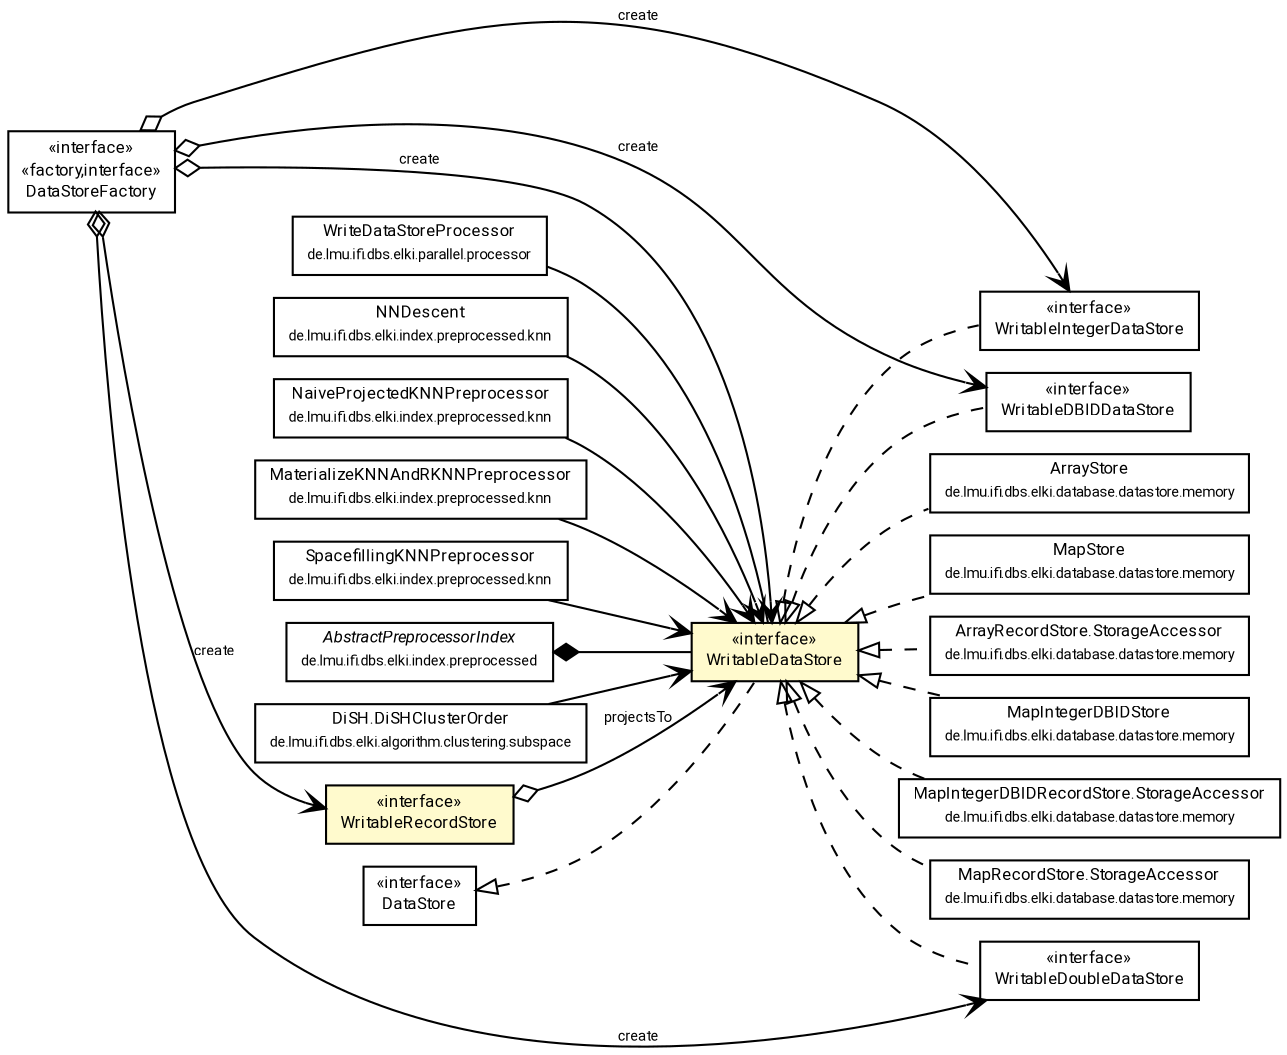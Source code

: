 #!/usr/local/bin/dot
#
# Class diagram 
# Generated by UMLGraph version R5_7_2-60-g0e99a6 (http://www.spinellis.gr/umlgraph/)
#

digraph G {
	graph [fontnames="svg"]
	edge [fontname="Roboto",fontsize=7,labelfontname="Roboto",labelfontsize=7,color="black"];
	node [fontname="Roboto",fontcolor="black",fontsize=8,shape=plaintext,margin=0,width=0,height=0];
	nodesep=0.15;
	ranksep=0.25;
	rankdir=LR;
	// de.lmu.ifi.dbs.elki.algorithm.clustering.subspace.DiSH.DiSHClusterOrder
	c10946987 [label=<<table title="de.lmu.ifi.dbs.elki.algorithm.clustering.subspace.DiSH.DiSHClusterOrder" border="0" cellborder="1" cellspacing="0" cellpadding="2" href="../../algorithm/clustering/subspace/DiSH.DiSHClusterOrder.html" target="_parent">
		<tr><td><table border="0" cellspacing="0" cellpadding="1">
		<tr><td align="center" balign="center"> <font face="Roboto">DiSH.DiSHClusterOrder</font> </td></tr>
		<tr><td align="center" balign="center"> <font face="Roboto" point-size="7.0">de.lmu.ifi.dbs.elki.algorithm.clustering.subspace</font> </td></tr>
		</table></td></tr>
		</table>>, URL="../../algorithm/clustering/subspace/DiSH.DiSHClusterOrder.html"];
	// de.lmu.ifi.dbs.elki.database.datastore.WritableIntegerDataStore
	c10948127 [label=<<table title="de.lmu.ifi.dbs.elki.database.datastore.WritableIntegerDataStore" border="0" cellborder="1" cellspacing="0" cellpadding="2" href="WritableIntegerDataStore.html" target="_parent">
		<tr><td><table border="0" cellspacing="0" cellpadding="1">
		<tr><td align="center" balign="center"> &#171;interface&#187; </td></tr>
		<tr><td align="center" balign="center"> <font face="Roboto">WritableIntegerDataStore</font> </td></tr>
		</table></td></tr>
		</table>>, URL="WritableIntegerDataStore.html"];
	// de.lmu.ifi.dbs.elki.database.datastore.WritableDBIDDataStore
	c10948128 [label=<<table title="de.lmu.ifi.dbs.elki.database.datastore.WritableDBIDDataStore" border="0" cellborder="1" cellspacing="0" cellpadding="2" href="WritableDBIDDataStore.html" target="_parent">
		<tr><td><table border="0" cellspacing="0" cellpadding="1">
		<tr><td align="center" balign="center"> &#171;interface&#187; </td></tr>
		<tr><td align="center" balign="center"> <font face="Roboto">WritableDBIDDataStore</font> </td></tr>
		</table></td></tr>
		</table>>, URL="WritableDBIDDataStore.html"];
	// de.lmu.ifi.dbs.elki.database.datastore.WritableRecordStore
	c10948138 [label=<<table title="de.lmu.ifi.dbs.elki.database.datastore.WritableRecordStore" border="0" cellborder="1" cellspacing="0" cellpadding="2" bgcolor="LemonChiffon" href="WritableRecordStore.html" target="_parent">
		<tr><td><table border="0" cellspacing="0" cellpadding="1">
		<tr><td align="center" balign="center"> &#171;interface&#187; </td></tr>
		<tr><td align="center" balign="center"> <font face="Roboto">WritableRecordStore</font> </td></tr>
		</table></td></tr>
		</table>>, URL="WritableRecordStore.html"];
	// de.lmu.ifi.dbs.elki.database.datastore.WritableDataStore<T>
	c10948139 [label=<<table title="de.lmu.ifi.dbs.elki.database.datastore.WritableDataStore" border="0" cellborder="1" cellspacing="0" cellpadding="2" bgcolor="lemonChiffon" href="WritableDataStore.html" target="_parent">
		<tr><td><table border="0" cellspacing="0" cellpadding="1">
		<tr><td align="center" balign="center"> &#171;interface&#187; </td></tr>
		<tr><td align="center" balign="center"> <font face="Roboto">WritableDataStore</font> </td></tr>
		</table></td></tr>
		</table>>, URL="WritableDataStore.html"];
	// de.lmu.ifi.dbs.elki.database.datastore.memory.MapRecordStore.StorageAccessor<T>
	c10948143 [label=<<table title="de.lmu.ifi.dbs.elki.database.datastore.memory.MapRecordStore.StorageAccessor" border="0" cellborder="1" cellspacing="0" cellpadding="2" href="memory/MapRecordStore.StorageAccessor.html" target="_parent">
		<tr><td><table border="0" cellspacing="0" cellpadding="1">
		<tr><td align="center" balign="center"> <font face="Roboto">MapRecordStore.StorageAccessor</font> </td></tr>
		<tr><td align="center" balign="center"> <font face="Roboto" point-size="7.0">de.lmu.ifi.dbs.elki.database.datastore.memory</font> </td></tr>
		</table></td></tr>
		</table>>, URL="memory/MapRecordStore.StorageAccessor.html"];
	// de.lmu.ifi.dbs.elki.database.datastore.memory.ArrayStore<T>
	c10948144 [label=<<table title="de.lmu.ifi.dbs.elki.database.datastore.memory.ArrayStore" border="0" cellborder="1" cellspacing="0" cellpadding="2" href="memory/ArrayStore.html" target="_parent">
		<tr><td><table border="0" cellspacing="0" cellpadding="1">
		<tr><td align="center" balign="center"> <font face="Roboto">ArrayStore</font> </td></tr>
		<tr><td align="center" balign="center"> <font face="Roboto" point-size="7.0">de.lmu.ifi.dbs.elki.database.datastore.memory</font> </td></tr>
		</table></td></tr>
		</table>>, URL="memory/ArrayStore.html"];
	// de.lmu.ifi.dbs.elki.database.datastore.memory.MapStore<T>
	c10948145 [label=<<table title="de.lmu.ifi.dbs.elki.database.datastore.memory.MapStore" border="0" cellborder="1" cellspacing="0" cellpadding="2" href="memory/MapStore.html" target="_parent">
		<tr><td><table border="0" cellspacing="0" cellpadding="1">
		<tr><td align="center" balign="center"> <font face="Roboto">MapStore</font> </td></tr>
		<tr><td align="center" balign="center"> <font face="Roboto" point-size="7.0">de.lmu.ifi.dbs.elki.database.datastore.memory</font> </td></tr>
		</table></td></tr>
		</table>>, URL="memory/MapStore.html"];
	// de.lmu.ifi.dbs.elki.database.datastore.memory.ArrayRecordStore.StorageAccessor<T>
	c10948148 [label=<<table title="de.lmu.ifi.dbs.elki.database.datastore.memory.ArrayRecordStore.StorageAccessor" border="0" cellborder="1" cellspacing="0" cellpadding="2" href="memory/ArrayRecordStore.StorageAccessor.html" target="_parent">
		<tr><td><table border="0" cellspacing="0" cellpadding="1">
		<tr><td align="center" balign="center"> <font face="Roboto">ArrayRecordStore.StorageAccessor</font> </td></tr>
		<tr><td align="center" balign="center"> <font face="Roboto" point-size="7.0">de.lmu.ifi.dbs.elki.database.datastore.memory</font> </td></tr>
		</table></td></tr>
		</table>>, URL="memory/ArrayRecordStore.StorageAccessor.html"];
	// de.lmu.ifi.dbs.elki.database.datastore.memory.MapIntegerDBIDStore<T>
	c10948152 [label=<<table title="de.lmu.ifi.dbs.elki.database.datastore.memory.MapIntegerDBIDStore" border="0" cellborder="1" cellspacing="0" cellpadding="2" href="memory/MapIntegerDBIDStore.html" target="_parent">
		<tr><td><table border="0" cellspacing="0" cellpadding="1">
		<tr><td align="center" balign="center"> <font face="Roboto">MapIntegerDBIDStore</font> </td></tr>
		<tr><td align="center" balign="center"> <font face="Roboto" point-size="7.0">de.lmu.ifi.dbs.elki.database.datastore.memory</font> </td></tr>
		</table></td></tr>
		</table>>, URL="memory/MapIntegerDBIDStore.html"];
	// de.lmu.ifi.dbs.elki.database.datastore.memory.MapIntegerDBIDRecordStore.StorageAccessor<T>
	c10948154 [label=<<table title="de.lmu.ifi.dbs.elki.database.datastore.memory.MapIntegerDBIDRecordStore.StorageAccessor" border="0" cellborder="1" cellspacing="0" cellpadding="2" href="memory/MapIntegerDBIDRecordStore.StorageAccessor.html" target="_parent">
		<tr><td><table border="0" cellspacing="0" cellpadding="1">
		<tr><td align="center" balign="center"> <font face="Roboto">MapIntegerDBIDRecordStore.StorageAccessor</font> </td></tr>
		<tr><td align="center" balign="center"> <font face="Roboto" point-size="7.0">de.lmu.ifi.dbs.elki.database.datastore.memory</font> </td></tr>
		</table></td></tr>
		</table>>, URL="memory/MapIntegerDBIDRecordStore.StorageAccessor.html"];
	// de.lmu.ifi.dbs.elki.database.datastore.DataStore<T>
	c10948156 [label=<<table title="de.lmu.ifi.dbs.elki.database.datastore.DataStore" border="0" cellborder="1" cellspacing="0" cellpadding="2" href="DataStore.html" target="_parent">
		<tr><td><table border="0" cellspacing="0" cellpadding="1">
		<tr><td align="center" balign="center"> &#171;interface&#187; </td></tr>
		<tr><td align="center" balign="center"> <font face="Roboto">DataStore</font> </td></tr>
		</table></td></tr>
		</table>>, URL="DataStore.html"];
	// de.lmu.ifi.dbs.elki.database.datastore.DataStoreFactory
	c10948160 [label=<<table title="de.lmu.ifi.dbs.elki.database.datastore.DataStoreFactory" border="0" cellborder="1" cellspacing="0" cellpadding="2" href="DataStoreFactory.html" target="_parent">
		<tr><td><table border="0" cellspacing="0" cellpadding="1">
		<tr><td align="center" balign="center"> &#171;interface&#187; </td></tr>
		<tr><td align="center" balign="center"> &#171;factory,interface&#187; </td></tr>
		<tr><td align="center" balign="center"> <font face="Roboto">DataStoreFactory</font> </td></tr>
		</table></td></tr>
		</table>>, URL="DataStoreFactory.html"];
	// de.lmu.ifi.dbs.elki.database.datastore.WritableDoubleDataStore
	c10948161 [label=<<table title="de.lmu.ifi.dbs.elki.database.datastore.WritableDoubleDataStore" border="0" cellborder="1" cellspacing="0" cellpadding="2" href="WritableDoubleDataStore.html" target="_parent">
		<tr><td><table border="0" cellspacing="0" cellpadding="1">
		<tr><td align="center" balign="center"> &#171;interface&#187; </td></tr>
		<tr><td align="center" balign="center"> <font face="Roboto">WritableDoubleDataStore</font> </td></tr>
		</table></td></tr>
		</table>>, URL="WritableDoubleDataStore.html"];
	// de.lmu.ifi.dbs.elki.parallel.processor.WriteDataStoreProcessor<T>
	c10948735 [label=<<table title="de.lmu.ifi.dbs.elki.parallel.processor.WriteDataStoreProcessor" border="0" cellborder="1" cellspacing="0" cellpadding="2" href="../../parallel/processor/WriteDataStoreProcessor.html" target="_parent">
		<tr><td><table border="0" cellspacing="0" cellpadding="1">
		<tr><td align="center" balign="center"> <font face="Roboto">WriteDataStoreProcessor</font> </td></tr>
		<tr><td align="center" balign="center"> <font face="Roboto" point-size="7.0">de.lmu.ifi.dbs.elki.parallel.processor</font> </td></tr>
		</table></td></tr>
		</table>>, URL="../../parallel/processor/WriteDataStoreProcessor.html"];
	// de.lmu.ifi.dbs.elki.index.preprocessed.knn.NNDescent<O>
	c10949262 [label=<<table title="de.lmu.ifi.dbs.elki.index.preprocessed.knn.NNDescent" border="0" cellborder="1" cellspacing="0" cellpadding="2" href="../../index/preprocessed/knn/NNDescent.html" target="_parent">
		<tr><td><table border="0" cellspacing="0" cellpadding="1">
		<tr><td align="center" balign="center"> <font face="Roboto">NNDescent</font> </td></tr>
		<tr><td align="center" balign="center"> <font face="Roboto" point-size="7.0">de.lmu.ifi.dbs.elki.index.preprocessed.knn</font> </td></tr>
		</table></td></tr>
		</table>>, URL="../../index/preprocessed/knn/NNDescent.html"];
	// de.lmu.ifi.dbs.elki.index.preprocessed.knn.NaiveProjectedKNNPreprocessor<O extends de.lmu.ifi.dbs.elki.data.NumberVector>
	c10949266 [label=<<table title="de.lmu.ifi.dbs.elki.index.preprocessed.knn.NaiveProjectedKNNPreprocessor" border="0" cellborder="1" cellspacing="0" cellpadding="2" href="../../index/preprocessed/knn/NaiveProjectedKNNPreprocessor.html" target="_parent">
		<tr><td><table border="0" cellspacing="0" cellpadding="1">
		<tr><td align="center" balign="center"> <font face="Roboto">NaiveProjectedKNNPreprocessor</font> </td></tr>
		<tr><td align="center" balign="center"> <font face="Roboto" point-size="7.0">de.lmu.ifi.dbs.elki.index.preprocessed.knn</font> </td></tr>
		</table></td></tr>
		</table>>, URL="../../index/preprocessed/knn/NaiveProjectedKNNPreprocessor.html"];
	// de.lmu.ifi.dbs.elki.index.preprocessed.knn.MaterializeKNNAndRKNNPreprocessor<O>
	c10949282 [label=<<table title="de.lmu.ifi.dbs.elki.index.preprocessed.knn.MaterializeKNNAndRKNNPreprocessor" border="0" cellborder="1" cellspacing="0" cellpadding="2" href="../../index/preprocessed/knn/MaterializeKNNAndRKNNPreprocessor.html" target="_parent">
		<tr><td><table border="0" cellspacing="0" cellpadding="1">
		<tr><td align="center" balign="center"> <font face="Roboto">MaterializeKNNAndRKNNPreprocessor</font> </td></tr>
		<tr><td align="center" balign="center"> <font face="Roboto" point-size="7.0">de.lmu.ifi.dbs.elki.index.preprocessed.knn</font> </td></tr>
		</table></td></tr>
		</table>>, URL="../../index/preprocessed/knn/MaterializeKNNAndRKNNPreprocessor.html"];
	// de.lmu.ifi.dbs.elki.index.preprocessed.knn.SpacefillingKNNPreprocessor<O extends de.lmu.ifi.dbs.elki.data.NumberVector>
	c10949285 [label=<<table title="de.lmu.ifi.dbs.elki.index.preprocessed.knn.SpacefillingKNNPreprocessor" border="0" cellborder="1" cellspacing="0" cellpadding="2" href="../../index/preprocessed/knn/SpacefillingKNNPreprocessor.html" target="_parent">
		<tr><td><table border="0" cellspacing="0" cellpadding="1">
		<tr><td align="center" balign="center"> <font face="Roboto">SpacefillingKNNPreprocessor</font> </td></tr>
		<tr><td align="center" balign="center"> <font face="Roboto" point-size="7.0">de.lmu.ifi.dbs.elki.index.preprocessed.knn</font> </td></tr>
		</table></td></tr>
		</table>>, URL="../../index/preprocessed/knn/SpacefillingKNNPreprocessor.html"];
	// de.lmu.ifi.dbs.elki.index.preprocessed.AbstractPreprocessorIndex<O, R>
	c10949299 [label=<<table title="de.lmu.ifi.dbs.elki.index.preprocessed.AbstractPreprocessorIndex" border="0" cellborder="1" cellspacing="0" cellpadding="2" href="../../index/preprocessed/AbstractPreprocessorIndex.html" target="_parent">
		<tr><td><table border="0" cellspacing="0" cellpadding="1">
		<tr><td align="center" balign="center"> <font face="Roboto"><i>AbstractPreprocessorIndex</i></font> </td></tr>
		<tr><td align="center" balign="center"> <font face="Roboto" point-size="7.0">de.lmu.ifi.dbs.elki.index.preprocessed</font> </td></tr>
		</table></td></tr>
		</table>>, URL="../../index/preprocessed/AbstractPreprocessorIndex.html"];
	// de.lmu.ifi.dbs.elki.database.datastore.WritableIntegerDataStore implements de.lmu.ifi.dbs.elki.database.datastore.WritableDataStore<T>
	c10948139 -> c10948127 [arrowtail=empty,style=dashed,dir=back,weight=9];
	// de.lmu.ifi.dbs.elki.database.datastore.WritableDBIDDataStore implements de.lmu.ifi.dbs.elki.database.datastore.WritableDataStore<T>
	c10948139 -> c10948128 [arrowtail=empty,style=dashed,dir=back,weight=9];
	// de.lmu.ifi.dbs.elki.database.datastore.WritableRecordStore navhas de.lmu.ifi.dbs.elki.database.datastore.WritableDataStore<T>
	c10948138 -> c10948139 [arrowhead=open,arrowtail=ediamond,dir=both,weight=3,label="projectsTo"];
	// de.lmu.ifi.dbs.elki.database.datastore.WritableDataStore<T> implements de.lmu.ifi.dbs.elki.database.datastore.DataStore<T>
	c10948156 -> c10948139 [arrowtail=empty,style=dashed,dir=back,weight=9];
	// de.lmu.ifi.dbs.elki.database.datastore.memory.MapRecordStore.StorageAccessor<T> implements de.lmu.ifi.dbs.elki.database.datastore.WritableDataStore<T>
	c10948139 -> c10948143 [arrowtail=empty,style=dashed,dir=back,weight=9];
	// de.lmu.ifi.dbs.elki.database.datastore.memory.ArrayStore<T> implements de.lmu.ifi.dbs.elki.database.datastore.WritableDataStore<T>
	c10948139 -> c10948144 [arrowtail=empty,style=dashed,dir=back,weight=9];
	// de.lmu.ifi.dbs.elki.database.datastore.memory.MapStore<T> implements de.lmu.ifi.dbs.elki.database.datastore.WritableDataStore<T>
	c10948139 -> c10948145 [arrowtail=empty,style=dashed,dir=back,weight=9];
	// de.lmu.ifi.dbs.elki.database.datastore.memory.ArrayRecordStore.StorageAccessor<T> implements de.lmu.ifi.dbs.elki.database.datastore.WritableDataStore<T>
	c10948139 -> c10948148 [arrowtail=empty,style=dashed,dir=back,weight=9];
	// de.lmu.ifi.dbs.elki.database.datastore.memory.MapIntegerDBIDStore<T> implements de.lmu.ifi.dbs.elki.database.datastore.WritableDataStore<T>
	c10948139 -> c10948152 [arrowtail=empty,style=dashed,dir=back,weight=9];
	// de.lmu.ifi.dbs.elki.database.datastore.memory.MapIntegerDBIDRecordStore.StorageAccessor<T> implements de.lmu.ifi.dbs.elki.database.datastore.WritableDataStore<T>
	c10948139 -> c10948154 [arrowtail=empty,style=dashed,dir=back,weight=9];
	// de.lmu.ifi.dbs.elki.database.datastore.DataStoreFactory navhas de.lmu.ifi.dbs.elki.database.datastore.WritableDataStore<T>
	c10948160 -> c10948139 [arrowhead=open,arrowtail=ediamond,dir=both,weight=3,label="create"];
	// de.lmu.ifi.dbs.elki.database.datastore.DataStoreFactory navhas de.lmu.ifi.dbs.elki.database.datastore.WritableIntegerDataStore
	c10948160 -> c10948127 [arrowhead=open,arrowtail=ediamond,dir=both,weight=3,label="create"];
	// de.lmu.ifi.dbs.elki.database.datastore.DataStoreFactory navhas de.lmu.ifi.dbs.elki.database.datastore.WritableDoubleDataStore
	c10948160 -> c10948161 [arrowhead=open,arrowtail=ediamond,dir=both,weight=3,label="create"];
	// de.lmu.ifi.dbs.elki.database.datastore.DataStoreFactory navhas de.lmu.ifi.dbs.elki.database.datastore.WritableDBIDDataStore
	c10948160 -> c10948128 [arrowhead=open,arrowtail=ediamond,dir=both,weight=3,label="create"];
	// de.lmu.ifi.dbs.elki.database.datastore.DataStoreFactory navhas de.lmu.ifi.dbs.elki.database.datastore.WritableRecordStore
	c10948160 -> c10948138 [arrowhead=open,arrowtail=ediamond,dir=both,weight=3,label="create"];
	// de.lmu.ifi.dbs.elki.database.datastore.WritableDoubleDataStore implements de.lmu.ifi.dbs.elki.database.datastore.WritableDataStore<T>
	c10948139 -> c10948161 [arrowtail=empty,style=dashed,dir=back,weight=9];
	// de.lmu.ifi.dbs.elki.parallel.processor.WriteDataStoreProcessor<T> assoc de.lmu.ifi.dbs.elki.database.datastore.WritableDataStore<T>
	c10948735 -> c10948139 [arrowhead=none,weight=2];
	// de.lmu.ifi.dbs.elki.index.preprocessed.AbstractPreprocessorIndex<O, R> composed de.lmu.ifi.dbs.elki.database.datastore.WritableDataStore<T>
	c10949299 -> c10948139 [arrowhead=none,arrowtail=diamond,dir=back,weight=6];
	// de.lmu.ifi.dbs.elki.algorithm.clustering.subspace.DiSH.DiSHClusterOrder navassoc de.lmu.ifi.dbs.elki.database.datastore.WritableDataStore<T>
	c10946987 -> c10948139 [arrowhead=open,weight=1];
	// de.lmu.ifi.dbs.elki.index.preprocessed.knn.NNDescent<O> navassoc de.lmu.ifi.dbs.elki.database.datastore.WritableDataStore<T>
	c10949262 -> c10948139 [arrowhead=open,weight=1];
	// de.lmu.ifi.dbs.elki.index.preprocessed.knn.NaiveProjectedKNNPreprocessor<O extends de.lmu.ifi.dbs.elki.data.NumberVector> navassoc de.lmu.ifi.dbs.elki.database.datastore.WritableDataStore<T>
	c10949266 -> c10948139 [arrowhead=open,weight=1];
	// de.lmu.ifi.dbs.elki.index.preprocessed.knn.MaterializeKNNAndRKNNPreprocessor<O> navassoc de.lmu.ifi.dbs.elki.database.datastore.WritableDataStore<T>
	c10949282 -> c10948139 [arrowhead=open,weight=1];
	// de.lmu.ifi.dbs.elki.index.preprocessed.knn.SpacefillingKNNPreprocessor<O extends de.lmu.ifi.dbs.elki.data.NumberVector> navassoc de.lmu.ifi.dbs.elki.database.datastore.WritableDataStore<T>
	c10949285 -> c10948139 [arrowhead=open,weight=1];
}

